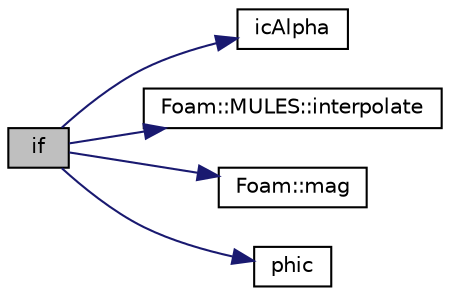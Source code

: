 digraph "if"
{
  bgcolor="transparent";
  edge [fontname="Helvetica",fontsize="10",labelfontname="Helvetica",labelfontsize="10"];
  node [fontname="Helvetica",fontsize="10",shape=record];
  rankdir="LR";
  Node64 [label="if",height=0.2,width=0.4,color="black", fillcolor="grey75", style="filled", fontcolor="black"];
  Node64 -> Node65 [color="midnightblue",fontsize="10",style="solid",fontname="Helvetica"];
  Node65 [label="icAlpha",height=0.2,width=0.4,color="black",URL="$a41573.html#a9aa2f225aa3d4f33e48d90a5960b163a"];
  Node64 -> Node66 [color="midnightblue",fontsize="10",style="solid",fontname="Helvetica"];
  Node66 [label="Foam::MULES::interpolate",height=0.2,width=0.4,color="black",URL="$a21864.html#a4d62f21551985d814104861e7c1d9b4f"];
  Node64 -> Node67 [color="midnightblue",fontsize="10",style="solid",fontname="Helvetica"];
  Node67 [label="Foam::mag",height=0.2,width=0.4,color="black",URL="$a21851.html#a929da2a3fdcf3dacbbe0487d3a330dae"];
  Node64 -> Node68 [color="midnightblue",fontsize="10",style="solid",fontname="Helvetica"];
  Node68 [label="phic",height=0.2,width=0.4,color="black",URL="$a39794.html#ac7f14006dc784f03f9abe2f7ce7f4e61"];
}
